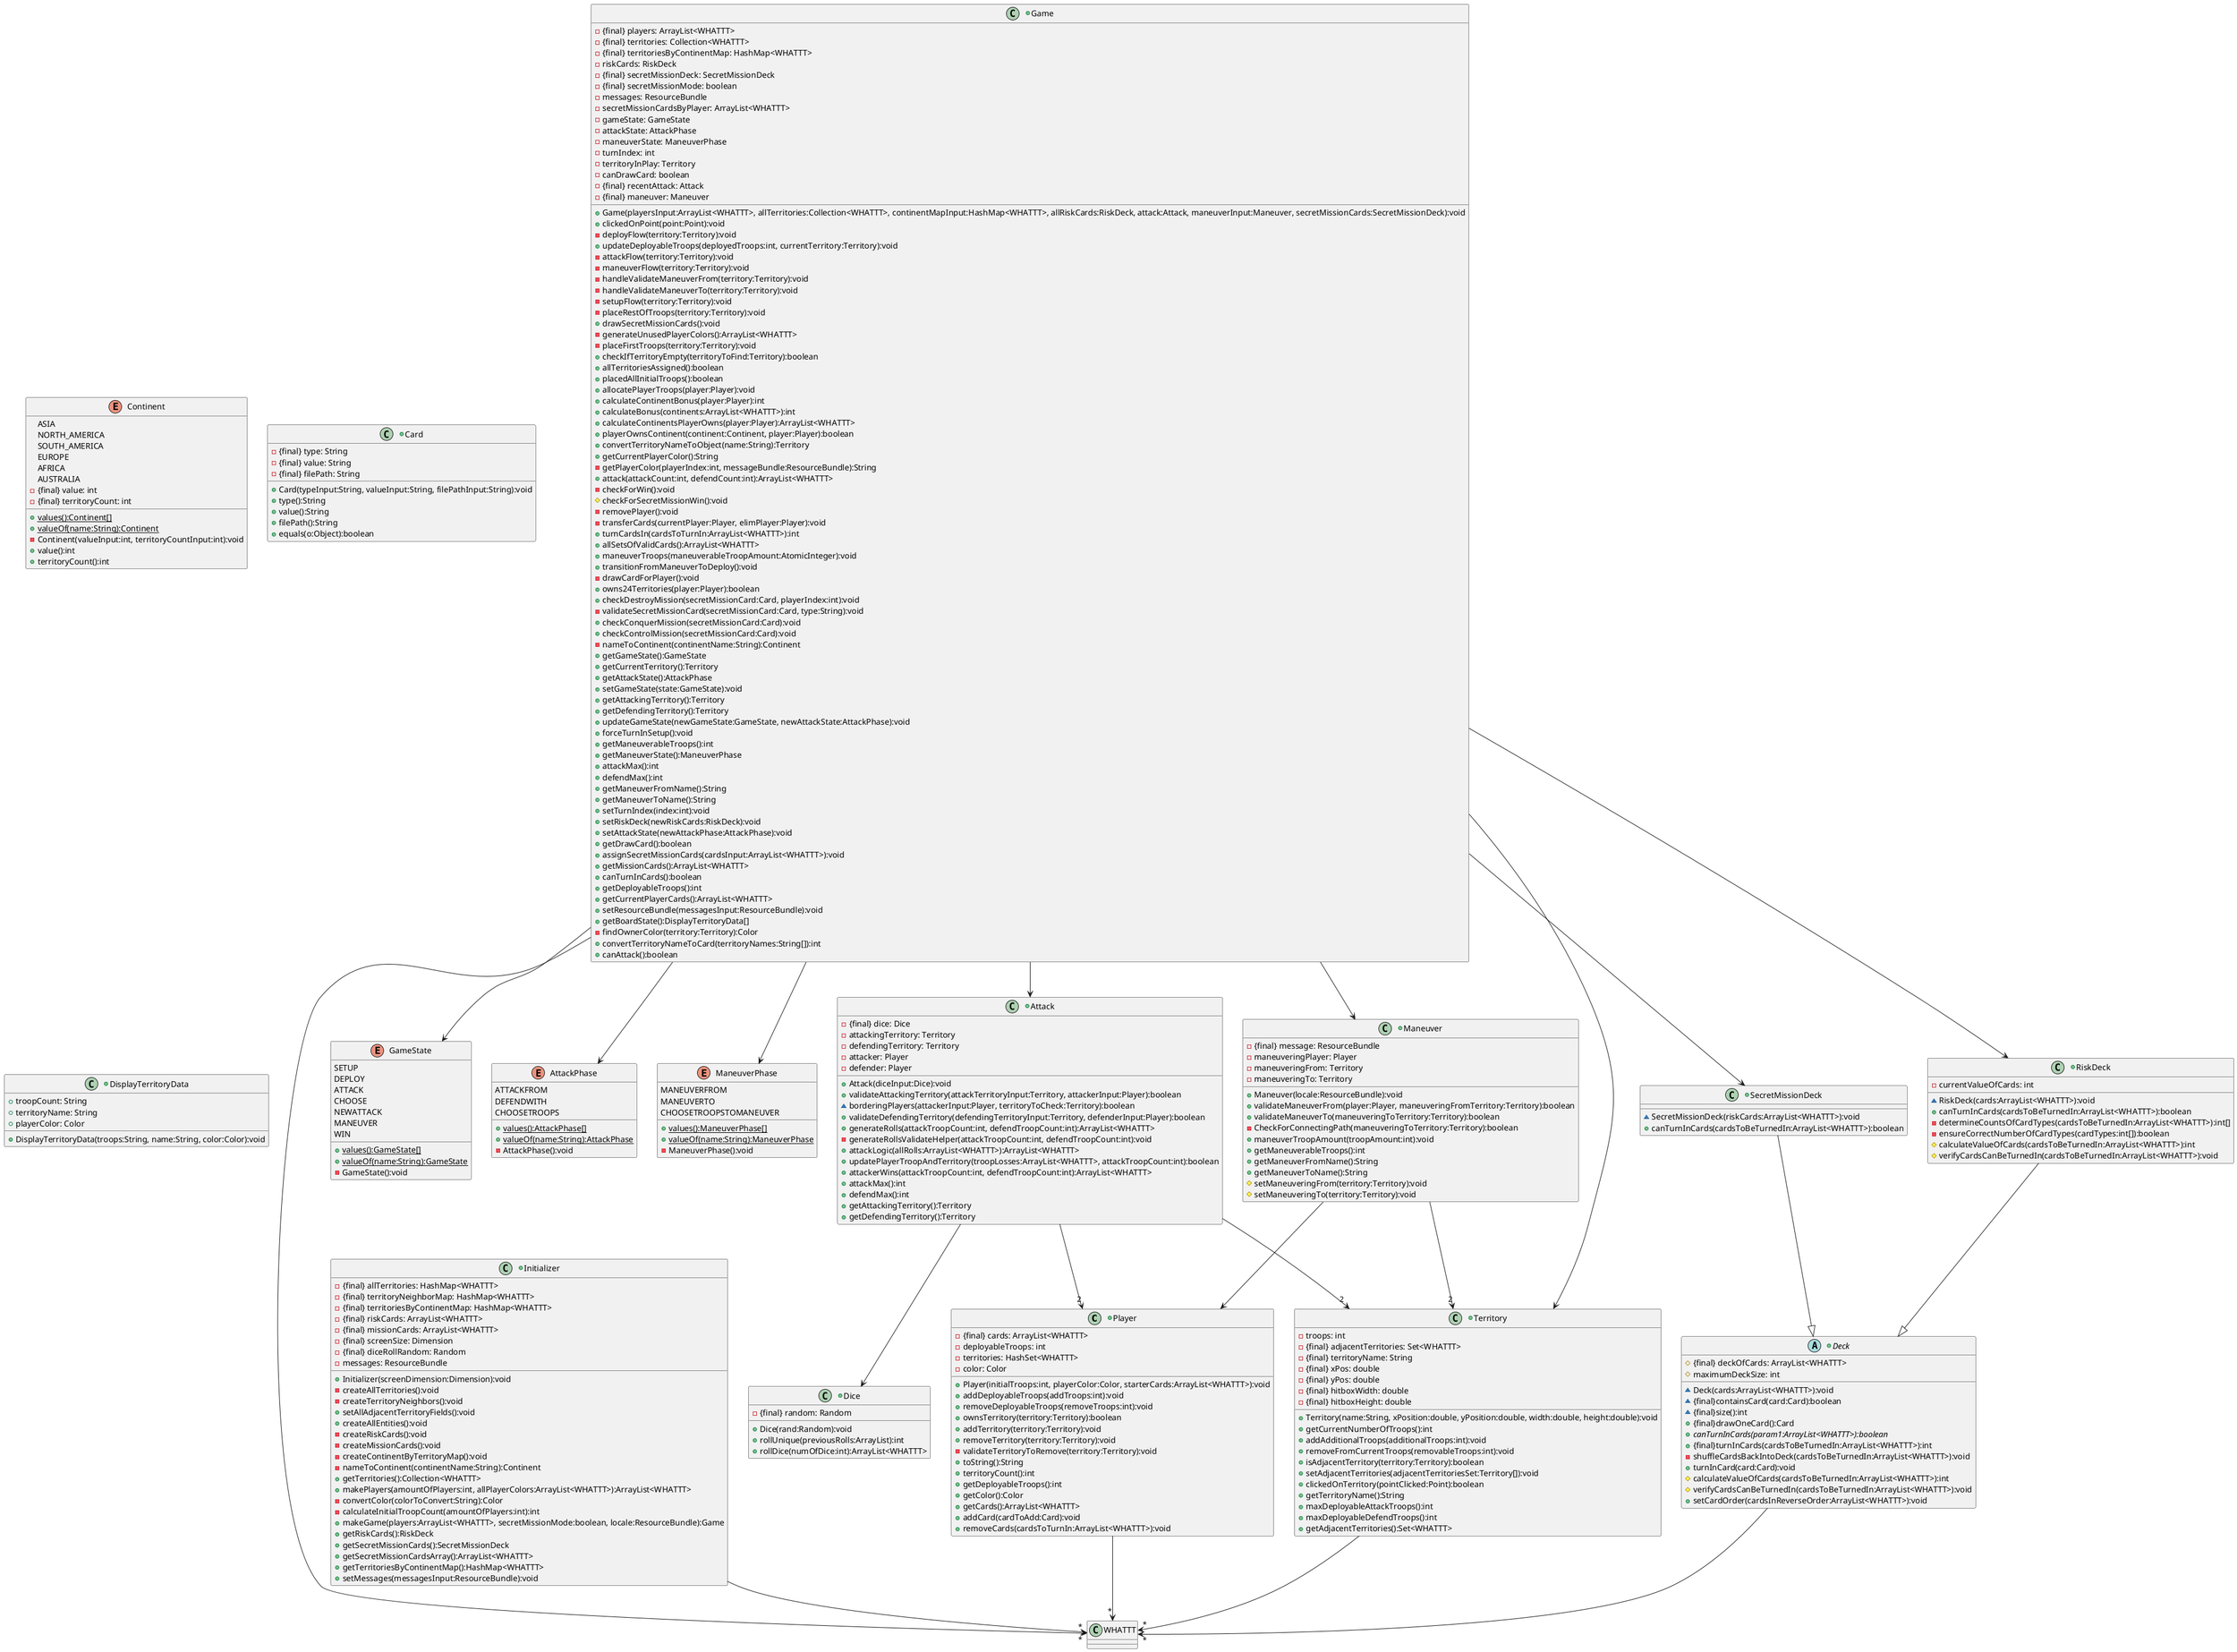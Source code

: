 @startuml
+class Player{
	-{final} cards: ArrayList<WHATTT>
	- deployableTroops: int
	- territories: HashSet<WHATTT>
	- color: Color
	+Player(initialTroops:int, playerColor:Color, starterCards:ArrayList<WHATTT>):void
	+addDeployableTroops(addTroops:int):void
	+removeDeployableTroops(removeTroops:int):void
	+ownsTerritory(territory:Territory):boolean
	+addTerritory(territory:Territory):void
	+removeTerritory(territory:Territory):void
	-validateTerritoryToRemove(territory:Territory):void
	+toString():String
	+territoryCount():int
	+getDeployableTroops():int
	+getColor():Color
	+getCards():ArrayList<WHATTT>
	+addCard(cardToAdd:Card):void
	+removeCards(cardsToTurnIn:ArrayList<WHATTT>):void
	}

enum Continent{
	ASIA
	NORTH_AMERICA
	SOUTH_AMERICA
	EUROPE
	AFRICA
	AUSTRALIA
	-{final} value: int
	-{final} territoryCount: int
	+{static}values():Continent[]
	+{static}valueOf(name:String):Continent
	-Continent(valueInput:int, territoryCountInput:int):void
	+value():int
	+territoryCount():int
	}

+class Maneuver{
	-{final} message: ResourceBundle
	- maneuveringPlayer: Player
	- maneuveringFrom: Territory
	- maneuveringTo: Territory
	+Maneuver(locale:ResourceBundle):void
	+validateManeuverFrom(player:Player, maneuveringFromTerritory:Territory):boolean
	+validateManeuverTo(maneuveringToTerritory:Territory):boolean
	-CheckForConnectingPath(maneuveringToTerritory:Territory):boolean
	+maneuverTroopAmount(troopAmount:int):void
	+getManeuverableTroops():int
	+getManeuverFromName():String
	+getManeuverToName():String
	#setManeuveringFrom(territory:Territory):void
	#setManeuveringTo(territory:Territory):void
	}

enum GameState{
	SETUP
	DEPLOY
	ATTACK
	CHOOSE
	NEWATTACK
	MANEUVER
	WIN
	+{static}values():GameState[]
	+{static}valueOf(name:String):GameState
	-GameState():void
	}

enum AttackPhase{
	ATTACKFROM
	DEFENDWITH
	CHOOSETROOPS
	+{static}values():AttackPhase[]
	+{static}valueOf(name:String):AttackPhase
	-AttackPhase():void
	}

enum ManeuverPhase{
	MANEUVERFROM
	MANEUVERTO
	CHOOSETROOPSTOMANEUVER
	+{static}values():ManeuverPhase[]
	+{static}valueOf(name:String):ManeuverPhase
	-ManeuverPhase():void
	}

+class Game{
	-{final} players: ArrayList<WHATTT>
	-{final} territories: Collection<WHATTT>
	-{final} territoriesByContinentMap: HashMap<WHATTT>
	- riskCards: RiskDeck
	-{final} secretMissionDeck: SecretMissionDeck
	-{final} secretMissionMode: boolean
	- messages: ResourceBundle
	- secretMissionCardsByPlayer: ArrayList<WHATTT>
	- gameState: GameState
	- attackState: AttackPhase
	- maneuverState: ManeuverPhase
	- turnIndex: int
	- territoryInPlay: Territory
	- canDrawCard: boolean
	-{final} recentAttack: Attack
	-{final} maneuver: Maneuver
	+Game(playersInput:ArrayList<WHATTT>, allTerritories:Collection<WHATTT>, continentMapInput:HashMap<WHATTT>, allRiskCards:RiskDeck, attack:Attack, maneuverInput:Maneuver, secretMissionCards:SecretMissionDeck):void
	+clickedOnPoint(point:Point):void
	-deployFlow(territory:Territory):void
	+updateDeployableTroops(deployedTroops:int, currentTerritory:Territory):void
	-attackFlow(territory:Territory):void
	-maneuverFlow(territory:Territory):void
	-handleValidateManeuverFrom(territory:Territory):void
	-handleValidateManeuverTo(territory:Territory):void
	-setupFlow(territory:Territory):void
	-placeRestOfTroops(territory:Territory):void
	+drawSecretMissionCards():void
	-generateUnusedPlayerColors():ArrayList<WHATTT>
	-placeFirstTroops(territory:Territory):void
	+checkIfTerritoryEmpty(territoryToFind:Territory):boolean
	+allTerritoriesAssigned():boolean
	+placedAllInitialTroops():boolean
	+allocatePlayerTroops(player:Player):void
	+calculateContinentBonus(player:Player):int
	+calculateBonus(continents:ArrayList<WHATTT>):int
	+calculateContinentsPlayerOwns(player:Player):ArrayList<WHATTT>
	+playerOwnsContinent(continent:Continent, player:Player):boolean
	+convertTerritoryNameToObject(name:String):Territory
	+getCurrentPlayerColor():String
	-getPlayerColor(playerIndex:int, messageBundle:ResourceBundle):String
	+attack(attackCount:int, defendCount:int):ArrayList<WHATTT>
	-checkForWin():void
	#checkForSecretMissionWin():void
	-removePlayer():void
	-transferCards(currentPlayer:Player, elimPlayer:Player):void
	+turnCardsIn(cardsToTurnIn:ArrayList<WHATTT>):int
	+allSetsOfValidCards():ArrayList<WHATTT>
	+maneuverTroops(maneuverableTroopAmount:AtomicInteger):void
	+transitionFromManeuverToDeploy():void
	-drawCardForPlayer():void
	+owns24Territories(player:Player):boolean
	+checkDestroyMission(secretMissionCard:Card, playerIndex:int):void
	-validateSecretMissionCard(secretMissionCard:Card, type:String):void
	+checkConquerMission(secretMissionCard:Card):void
	+checkControlMission(secretMissionCard:Card):void
	-nameToContinent(continentName:String):Continent
	+getGameState():GameState
	+getCurrentTerritory():Territory
	+getAttackState():AttackPhase
	+setGameState(state:GameState):void
	+getAttackingTerritory():Territory
	+getDefendingTerritory():Territory
	+updateGameState(newGameState:GameState, newAttackState:AttackPhase):void
	+forceTurnInSetup():void
	+getManeuverableTroops():int
	+getManeuverState():ManeuverPhase
	+attackMax():int
	+defendMax():int
	+getManeuverFromName():String
	+getManeuverToName():String
	+setTurnIndex(index:int):void
	+setRiskDeck(newRiskCards:RiskDeck):void
	+setAttackState(newAttackPhase:AttackPhase):void
	+getDrawCard():boolean
	+assignSecretMissionCards(cardsInput:ArrayList<WHATTT>):void
	+getMissionCards():ArrayList<WHATTT>
	+canTurnInCards():boolean
	+getDeployableTroops():int
	+getCurrentPlayerCards():ArrayList<WHATTT>
	+setResourceBundle(messagesInput:ResourceBundle):void
	+getBoardState():DisplayTerritoryData[]
	-findOwnerColor(territory:Territory):Color
	+convertTerritoryNameToCard(territoryNames:String[]):int
	+canAttack():boolean
	}

+class SecretMissionDeck{
	~SecretMissionDeck(riskCards:ArrayList<WHATTT>):void
	+canTurnInCards(cardsToBeTurnedIn:ArrayList<WHATTT>):boolean
	}

+class Card{
	-{final} type: String
	-{final} value: String
	-{final} filePath: String
	+Card(typeInput:String, valueInput:String, filePathInput:String):void
	+type():String
	+value():String
	+filePath():String
	+equals(o:Object):boolean
	}

+class Attack{
	-{final} dice: Dice
	- attackingTerritory: Territory
	- defendingTerritory: Territory
	- attacker: Player
	- defender: Player
	+Attack(diceInput:Dice):void
	+validateAttackingTerritory(attackTerritoryInput:Territory, attackerInput:Player):boolean
	~borderingPlayers(attackerInput:Player, territoryToCheck:Territory):boolean
	+validateDefendingTerritory(defendingTerritoryInput:Territory, defenderInput:Player):boolean
	+generateRolls(attackTroopCount:int, defendTroopCount:int):ArrayList<WHATTT>
	-generateRollsValidateHelper(attackTroopCount:int, defendTroopCount:int):void
	+attackLogic(allRolls:ArrayList<WHATTT>):ArrayList<WHATTT>
	+updatePlayerTroopAndTerritory(troopLosses:ArrayList<WHATTT>, attackTroopCount:int):boolean
	+attackerWins(attackTroopCount:int, defendTroopCount:int):ArrayList<WHATTT>
	+attackMax():int
	+defendMax():int
	+getAttackingTerritory():Territory
	+getDefendingTerritory():Territory
	}

+class Territory{
	- troops: int
	-{final} adjacentTerritories: Set<WHATTT>
	-{final} territoryName: String
	-{final} xPos: double
	-{final} yPos: double
	-{final} hitboxWidth: double
	-{final} hitboxHeight: double
	+Territory(name:String, xPosition:double, yPosition:double, width:double, height:double):void
	+getCurrentNumberOfTroops():int
	+addAdditionalTroops(additionalTroops:int):void
	+removeFromCurrentTroops(removableTroops:int):void
	+isAdjacentTerritory(territory:Territory):boolean
	+setAdjacentTerritories(adjacentTerritoriesSet:Territory[]):void
	+clickedOnTerritory(pointClicked:Point):boolean
	+getTerritoryName():String
	+maxDeployableAttackTroops():int
	+maxDeployableDefendTroops():int
	+getAdjacentTerritories():Set<WHATTT>
	}

+abstract class Deck{
	#{final} deckOfCards: ArrayList<WHATTT>
	# maximumDeckSize: int
	~Deck(cards:ArrayList<WHATTT>):void
	~{final}containsCard(card:Card):boolean
	~{final}size():int
	+{final}drawOneCard():Card
	+{abstract}canTurnInCards(param1:ArrayList<WHATTT>):boolean
	+{final}turnInCards(cardsToBeTurnedIn:ArrayList<WHATTT>):int
	-shuffleCardsBackIntoDeck(cardsToBeTurnedIn:ArrayList<WHATTT>):void
	+turnInCard(card:Card):void
	#calculateValueOfCards(cardsToBeTurnedIn:ArrayList<WHATTT>):int
	#verifyCardsCanBeTurnedIn(cardsToBeTurnedIn:ArrayList<WHATTT>):void
	+setCardOrder(cardsInReverseOrder:ArrayList<WHATTT>):void
	}

+class Initializer{
	-{final} allTerritories: HashMap<WHATTT>
	-{final} territoryNeighborMap: HashMap<WHATTT>
	-{final} territoriesByContinentMap: HashMap<WHATTT>
	-{final} riskCards: ArrayList<WHATTT>
	-{final} missionCards: ArrayList<WHATTT>
	-{final} screenSize: Dimension
	-{final} diceRollRandom: Random
	- messages: ResourceBundle
	+Initializer(screenDimension:Dimension):void
	-createAllTerritories():void
	-createTerritoryNeighbors():void
	+setAllAdjacentTerritoryFields():void
	+createAllEntities():void
	-createRiskCards():void
	-createMissionCards():void
	-createContinentByTerritoryMap():void
	-nameToContinent(continentName:String):Continent
	+getTerritories():Collection<WHATTT>
	+makePlayers(amountOfPlayers:int, allPlayerColors:ArrayList<WHATTT>):ArrayList<WHATTT>
	-convertColor(colorToConvert:String):Color
	-calculateInitialTroopCount(amountOfPlayers:int):int
	+makeGame(players:ArrayList<WHATTT>, secretMissionMode:boolean, locale:ResourceBundle):Game
	+getRiskCards():RiskDeck
	+getSecretMissionCards():SecretMissionDeck
	+getSecretMissionCardsArray():ArrayList<WHATTT>
	+getTerritoriesByContinentMap():HashMap<WHATTT>
	+setMessages(messagesInput:ResourceBundle):void
	}

+class Dice{
	-{final} random: Random
	+Dice(rand:Random):void
	+rollUnique(previousRolls:ArrayList):int
	+rollDice(numOfDice:int):ArrayList<WHATTT>
	}

+class RiskDeck{
	- currentValueOfCards: int
	~RiskDeck(cards:ArrayList<WHATTT>):void
	+canTurnInCards(cardsToBeTurnedIn:ArrayList<WHATTT>):boolean
	-determineCountsOfCardTypes(cardsToBeTurnedIn:ArrayList<WHATTT>):int[]
	-ensureCorrectNumberOfCardTypes(cardTypes:int[]):boolean
	#calculateValueOfCards(cardsToBeTurnedIn:ArrayList<WHATTT>):int
	#verifyCardsCanBeTurnedIn(cardsToBeTurnedIn:ArrayList<WHATTT>):void
	}

+class DisplayTerritoryData{
	+ troopCount: String
	+ territoryName: String
	+ playerColor: Color
	+DisplayTerritoryData(troops:String, name:String, color:Color):void
	}

Game-->Maneuver
Game-->"*"WHATTT
Attack-->Dice
Game-->RiskDeck
Maneuver-->"2"Territory
Game-->ManeuverPhase
Game-->AttackPhase
Game-->Territory
Attack-->"2"Territory
Territory-->"*"WHATTT
Player-->"*"WHATTT
Game-->Attack
Game-->GameState
Game-->SecretMissionDeck
Initializer-->"*"WHATTT
Attack-->"2"Player
SecretMissionDeck--|>Deck
RiskDeck--|>Deck
Maneuver-->Player
Deck-->"*"WHATTT
@enduml